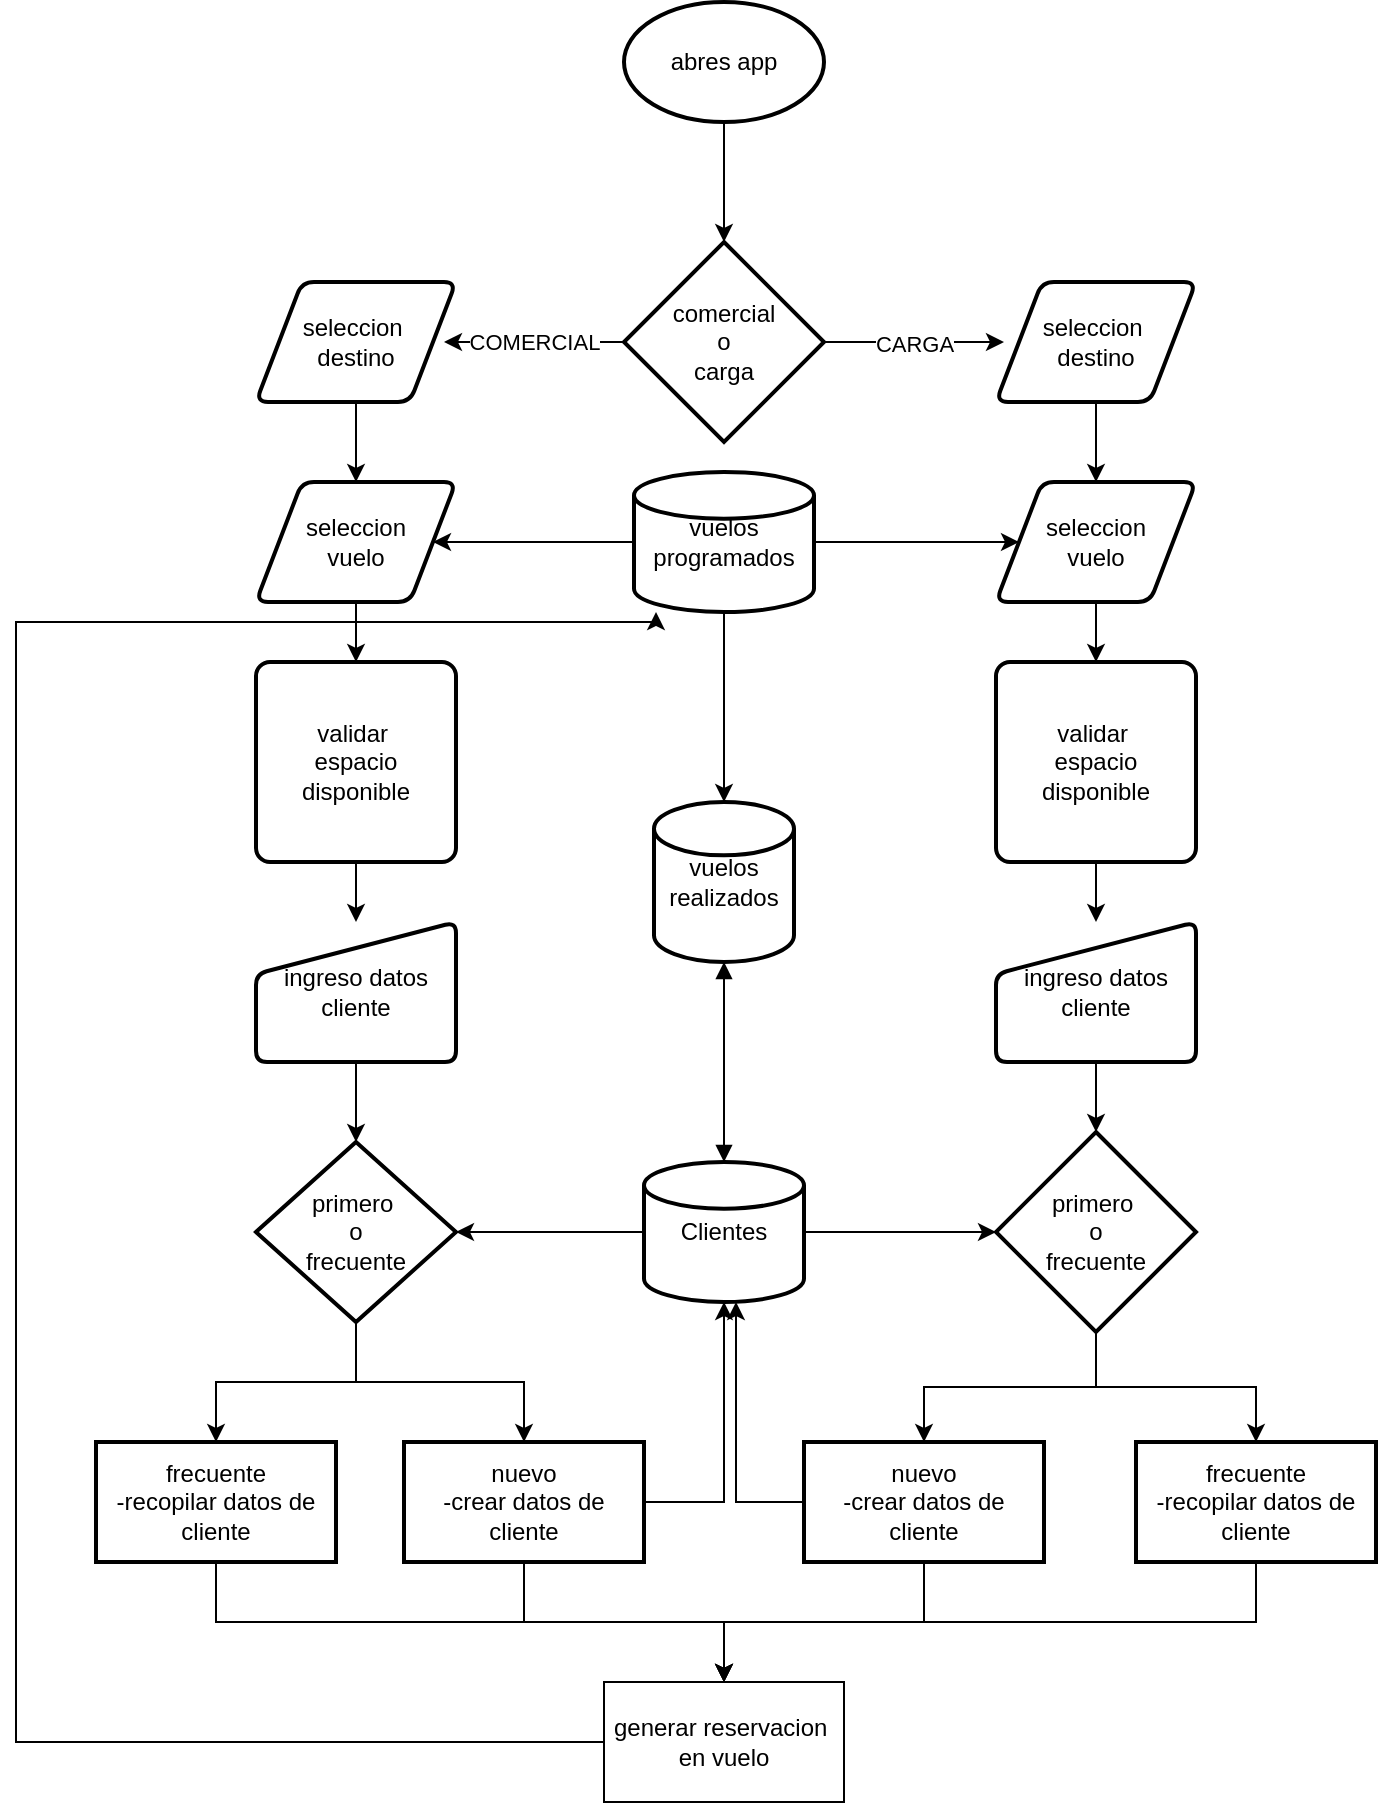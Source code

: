 <mxfile version="20.8.16" type="device"><diagram name="Página-1" id="EQBP8SJm1ZgsAJDUfnMJ"><mxGraphModel dx="1036" dy="614" grid="1" gridSize="10" guides="1" tooltips="1" connect="1" arrows="1" fold="1" page="1" pageScale="1" pageWidth="827" pageHeight="1169" math="0" shadow="0"><root><mxCell id="0"/><mxCell id="1" parent="0"/><mxCell id="R1m_rsAZctLCm46elbd2-5" value="" style="edgeStyle=orthogonalEdgeStyle;rounded=0;orthogonalLoop=1;jettySize=auto;html=1;" parent="1" source="R1m_rsAZctLCm46elbd2-1" target="R1m_rsAZctLCm46elbd2-2" edge="1"><mxGeometry relative="1" as="geometry"/></mxCell><mxCell id="R1m_rsAZctLCm46elbd2-1" value="abres app" style="strokeWidth=2;html=1;shape=mxgraph.flowchart.start_1;whiteSpace=wrap;" parent="1" vertex="1"><mxGeometry x="364" y="30" width="100" height="60" as="geometry"/></mxCell><mxCell id="R1m_rsAZctLCm46elbd2-4" value="CARGA" style="edgeStyle=orthogonalEdgeStyle;rounded=0;orthogonalLoop=1;jettySize=auto;html=1;" parent="1" source="R1m_rsAZctLCm46elbd2-2" edge="1"><mxGeometry relative="1" as="geometry"><mxPoint x="554" y="200" as="targetPoint"/></mxGeometry></mxCell><mxCell id="R1m_rsAZctLCm46elbd2-7" value="COMERCIAL" style="edgeStyle=orthogonalEdgeStyle;rounded=0;orthogonalLoop=1;jettySize=auto;html=1;" parent="1" source="R1m_rsAZctLCm46elbd2-2" edge="1"><mxGeometry relative="1" as="geometry"><mxPoint x="274" y="200" as="targetPoint"/></mxGeometry></mxCell><mxCell id="R1m_rsAZctLCm46elbd2-2" value="comercial&lt;br&gt;o&lt;br&gt;carga" style="strokeWidth=2;html=1;shape=mxgraph.flowchart.decision;whiteSpace=wrap;" parent="1" vertex="1"><mxGeometry x="364" y="150" width="100" height="100" as="geometry"/></mxCell><mxCell id="R1m_rsAZctLCm46elbd2-26" value="" style="edgeStyle=orthogonalEdgeStyle;rounded=0;orthogonalLoop=1;jettySize=auto;html=1;" parent="1" source="R1m_rsAZctLCm46elbd2-8" target="R1m_rsAZctLCm46elbd2-18" edge="1"><mxGeometry relative="1" as="geometry"/></mxCell><mxCell id="R1m_rsAZctLCm46elbd2-28" value="" style="edgeStyle=orthogonalEdgeStyle;rounded=0;orthogonalLoop=1;jettySize=auto;html=1;" parent="1" source="R1m_rsAZctLCm46elbd2-8" target="R1m_rsAZctLCm46elbd2-19" edge="1"><mxGeometry relative="1" as="geometry"/></mxCell><mxCell id="R1m_rsAZctLCm46elbd2-55" value="" style="edgeStyle=orthogonalEdgeStyle;rounded=0;orthogonalLoop=1;jettySize=auto;html=1;" parent="1" source="R1m_rsAZctLCm46elbd2-8" target="R1m_rsAZctLCm46elbd2-9" edge="1"><mxGeometry relative="1" as="geometry"/></mxCell><mxCell id="R1m_rsAZctLCm46elbd2-8" value="vuelos programados" style="strokeWidth=2;html=1;shape=mxgraph.flowchart.database;whiteSpace=wrap;" parent="1" vertex="1"><mxGeometry x="369" y="265" width="90" height="70" as="geometry"/></mxCell><mxCell id="R1m_rsAZctLCm46elbd2-9" value="vuelos realizados" style="strokeWidth=2;html=1;shape=mxgraph.flowchart.database;whiteSpace=wrap;" parent="1" vertex="1"><mxGeometry x="379" y="430" width="70" height="80" as="geometry"/></mxCell><mxCell id="R1m_rsAZctLCm46elbd2-40" value="" style="edgeStyle=orthogonalEdgeStyle;rounded=0;orthogonalLoop=1;jettySize=auto;html=1;" parent="1" source="R1m_rsAZctLCm46elbd2-10" target="R1m_rsAZctLCm46elbd2-38" edge="1"><mxGeometry relative="1" as="geometry"/></mxCell><mxCell id="R1m_rsAZctLCm46elbd2-41" value="" style="edgeStyle=orthogonalEdgeStyle;rounded=0;orthogonalLoop=1;jettySize=auto;html=1;" parent="1" source="R1m_rsAZctLCm46elbd2-10" target="R1m_rsAZctLCm46elbd2-37" edge="1"><mxGeometry relative="1" as="geometry"/></mxCell><mxCell id="R1m_rsAZctLCm46elbd2-10" value="Clientes" style="strokeWidth=2;html=1;shape=mxgraph.flowchart.database;whiteSpace=wrap;" parent="1" vertex="1"><mxGeometry x="374" y="610" width="80" height="70" as="geometry"/></mxCell><mxCell id="R1m_rsAZctLCm46elbd2-20" value="" style="edgeStyle=orthogonalEdgeStyle;rounded=0;orthogonalLoop=1;jettySize=auto;html=1;" parent="1" source="R1m_rsAZctLCm46elbd2-16" target="R1m_rsAZctLCm46elbd2-18" edge="1"><mxGeometry relative="1" as="geometry"/></mxCell><mxCell id="R1m_rsAZctLCm46elbd2-16" value="seleccion&amp;nbsp;&lt;br&gt;destino" style="shape=parallelogram;html=1;strokeWidth=2;perimeter=parallelogramPerimeter;whiteSpace=wrap;rounded=1;arcSize=12;size=0.23;" parent="1" vertex="1"><mxGeometry x="180" y="170" width="100" height="60" as="geometry"/></mxCell><mxCell id="R1m_rsAZctLCm46elbd2-21" value="" style="edgeStyle=orthogonalEdgeStyle;rounded=0;orthogonalLoop=1;jettySize=auto;html=1;" parent="1" source="R1m_rsAZctLCm46elbd2-17" target="R1m_rsAZctLCm46elbd2-19" edge="1"><mxGeometry relative="1" as="geometry"/></mxCell><mxCell id="R1m_rsAZctLCm46elbd2-17" value="seleccion&amp;nbsp;&lt;br&gt;destino" style="shape=parallelogram;html=1;strokeWidth=2;perimeter=parallelogramPerimeter;whiteSpace=wrap;rounded=1;arcSize=12;size=0.23;" parent="1" vertex="1"><mxGeometry x="550" y="170" width="100" height="60" as="geometry"/></mxCell><mxCell id="R1m_rsAZctLCm46elbd2-30" value="" style="edgeStyle=orthogonalEdgeStyle;rounded=0;orthogonalLoop=1;jettySize=auto;html=1;" parent="1" source="R1m_rsAZctLCm46elbd2-18" target="R1m_rsAZctLCm46elbd2-29" edge="1"><mxGeometry relative="1" as="geometry"/></mxCell><mxCell id="R1m_rsAZctLCm46elbd2-18" value="seleccion&lt;br&gt;vuelo" style="shape=parallelogram;html=1;strokeWidth=2;perimeter=parallelogramPerimeter;whiteSpace=wrap;rounded=1;arcSize=12;size=0.23;" parent="1" vertex="1"><mxGeometry x="180" y="270" width="100" height="60" as="geometry"/></mxCell><mxCell id="R1m_rsAZctLCm46elbd2-32" value="" style="edgeStyle=orthogonalEdgeStyle;rounded=0;orthogonalLoop=1;jettySize=auto;html=1;" parent="1" source="R1m_rsAZctLCm46elbd2-19" target="R1m_rsAZctLCm46elbd2-31" edge="1"><mxGeometry relative="1" as="geometry"/></mxCell><mxCell id="R1m_rsAZctLCm46elbd2-19" value="seleccion&lt;br&gt;vuelo" style="shape=parallelogram;html=1;strokeWidth=2;perimeter=parallelogramPerimeter;whiteSpace=wrap;rounded=1;arcSize=12;size=0.23;" parent="1" vertex="1"><mxGeometry x="550" y="270" width="100" height="60" as="geometry"/></mxCell><mxCell id="R1m_rsAZctLCm46elbd2-25" style="edgeStyle=orthogonalEdgeStyle;rounded=0;orthogonalLoop=1;jettySize=auto;html=1;exitX=0.5;exitY=1;exitDx=0;exitDy=0;exitPerimeter=0;" parent="1" edge="1"><mxGeometry relative="1" as="geometry"><mxPoint x="725" y="325" as="sourcePoint"/><mxPoint x="725" y="325" as="targetPoint"/></mxGeometry></mxCell><mxCell id="R1m_rsAZctLCm46elbd2-35" value="" style="edgeStyle=orthogonalEdgeStyle;rounded=0;orthogonalLoop=1;jettySize=auto;html=1;" parent="1" source="R1m_rsAZctLCm46elbd2-29" target="R1m_rsAZctLCm46elbd2-33" edge="1"><mxGeometry relative="1" as="geometry"/></mxCell><mxCell id="R1m_rsAZctLCm46elbd2-29" value="validar&amp;nbsp;&lt;br&gt;espacio&lt;br&gt;disponible" style="rounded=1;whiteSpace=wrap;html=1;absoluteArcSize=1;arcSize=14;strokeWidth=2;" parent="1" vertex="1"><mxGeometry x="180" y="360" width="100" height="100" as="geometry"/></mxCell><mxCell id="R1m_rsAZctLCm46elbd2-36" value="" style="edgeStyle=orthogonalEdgeStyle;rounded=0;orthogonalLoop=1;jettySize=auto;html=1;" parent="1" source="R1m_rsAZctLCm46elbd2-31" target="R1m_rsAZctLCm46elbd2-34" edge="1"><mxGeometry relative="1" as="geometry"/></mxCell><mxCell id="R1m_rsAZctLCm46elbd2-31" value="validar&amp;nbsp;&lt;br&gt;espacio&lt;br&gt;disponible" style="rounded=1;whiteSpace=wrap;html=1;absoluteArcSize=1;arcSize=14;strokeWidth=2;" parent="1" vertex="1"><mxGeometry x="550" y="360" width="100" height="100" as="geometry"/></mxCell><mxCell id="R1m_rsAZctLCm46elbd2-42" value="" style="edgeStyle=orthogonalEdgeStyle;rounded=0;orthogonalLoop=1;jettySize=auto;html=1;" parent="1" source="R1m_rsAZctLCm46elbd2-33" target="R1m_rsAZctLCm46elbd2-37" edge="1"><mxGeometry relative="1" as="geometry"/></mxCell><mxCell id="R1m_rsAZctLCm46elbd2-33" value="ingreso datos&lt;br&gt;cliente" style="html=1;strokeWidth=2;shape=manualInput;whiteSpace=wrap;rounded=1;size=26;arcSize=11;" parent="1" vertex="1"><mxGeometry x="180" y="490" width="100" height="70" as="geometry"/></mxCell><mxCell id="R1m_rsAZctLCm46elbd2-39" value="" style="edgeStyle=orthogonalEdgeStyle;rounded=0;orthogonalLoop=1;jettySize=auto;html=1;" parent="1" source="R1m_rsAZctLCm46elbd2-34" target="R1m_rsAZctLCm46elbd2-38" edge="1"><mxGeometry relative="1" as="geometry"/></mxCell><mxCell id="R1m_rsAZctLCm46elbd2-34" value="ingreso datos&lt;br&gt;cliente" style="html=1;strokeWidth=2;shape=manualInput;whiteSpace=wrap;rounded=1;size=26;arcSize=11;" parent="1" vertex="1"><mxGeometry x="550" y="490" width="100" height="70" as="geometry"/></mxCell><mxCell id="R1m_rsAZctLCm46elbd2-49" value="" style="edgeStyle=orthogonalEdgeStyle;rounded=0;orthogonalLoop=1;jettySize=auto;html=1;" parent="1" source="R1m_rsAZctLCm46elbd2-37" target="R1m_rsAZctLCm46elbd2-45" edge="1"><mxGeometry relative="1" as="geometry"/></mxCell><mxCell id="R1m_rsAZctLCm46elbd2-50" style="edgeStyle=orthogonalEdgeStyle;rounded=0;orthogonalLoop=1;jettySize=auto;html=1;" parent="1" source="R1m_rsAZctLCm46elbd2-37" target="R1m_rsAZctLCm46elbd2-43" edge="1"><mxGeometry relative="1" as="geometry"/></mxCell><mxCell id="R1m_rsAZctLCm46elbd2-37" value="primero&amp;nbsp;&lt;br&gt;o&lt;br&gt;frecuente" style="strokeWidth=2;html=1;shape=mxgraph.flowchart.decision;whiteSpace=wrap;" parent="1" vertex="1"><mxGeometry x="180" y="600" width="100" height="90" as="geometry"/></mxCell><mxCell id="R1m_rsAZctLCm46elbd2-47" value="" style="edgeStyle=orthogonalEdgeStyle;rounded=0;orthogonalLoop=1;jettySize=auto;html=1;entryX=0.5;entryY=0;entryDx=0;entryDy=0;" parent="1" source="R1m_rsAZctLCm46elbd2-38" target="R1m_rsAZctLCm46elbd2-44" edge="1"><mxGeometry relative="1" as="geometry"/></mxCell><mxCell id="R1m_rsAZctLCm46elbd2-48" style="edgeStyle=orthogonalEdgeStyle;rounded=0;orthogonalLoop=1;jettySize=auto;html=1;" parent="1" source="R1m_rsAZctLCm46elbd2-38" target="R1m_rsAZctLCm46elbd2-46" edge="1"><mxGeometry relative="1" as="geometry"/></mxCell><mxCell id="R1m_rsAZctLCm46elbd2-38" value="primero&amp;nbsp;&lt;br&gt;o&lt;br&gt;frecuente" style="strokeWidth=2;html=1;shape=mxgraph.flowchart.decision;whiteSpace=wrap;" parent="1" vertex="1"><mxGeometry x="550" y="595" width="100" height="100" as="geometry"/></mxCell><mxCell id="R1m_rsAZctLCm46elbd2-52" value="" style="edgeStyle=orthogonalEdgeStyle;rounded=0;orthogonalLoop=1;jettySize=auto;html=1;entryX=0.5;entryY=1;entryDx=0;entryDy=0;entryPerimeter=0;exitX=1;exitY=0.5;exitDx=0;exitDy=0;" parent="1" source="R1m_rsAZctLCm46elbd2-43" target="R1m_rsAZctLCm46elbd2-10" edge="1"><mxGeometry relative="1" as="geometry"/></mxCell><mxCell id="fJNEp5uLmpf-V1BsJ8ES-2" style="edgeStyle=orthogonalEdgeStyle;rounded=0;orthogonalLoop=1;jettySize=auto;html=1;" edge="1" parent="1" source="R1m_rsAZctLCm46elbd2-43" target="fJNEp5uLmpf-V1BsJ8ES-1"><mxGeometry relative="1" as="geometry"/></mxCell><mxCell id="R1m_rsAZctLCm46elbd2-43" value="nuevo&lt;br&gt;-crear datos de cliente" style="whiteSpace=wrap;html=1;strokeWidth=2;" parent="1" vertex="1"><mxGeometry x="254" y="750" width="120" height="60" as="geometry"/></mxCell><mxCell id="R1m_rsAZctLCm46elbd2-51" style="edgeStyle=orthogonalEdgeStyle;rounded=0;orthogonalLoop=1;jettySize=auto;html=1;exitX=0;exitY=0.5;exitDx=0;exitDy=0;" parent="1" source="R1m_rsAZctLCm46elbd2-44" edge="1"><mxGeometry relative="1" as="geometry"><mxPoint x="420" y="680" as="targetPoint"/><Array as="points"><mxPoint x="420" y="780"/></Array></mxGeometry></mxCell><mxCell id="fJNEp5uLmpf-V1BsJ8ES-4" style="edgeStyle=orthogonalEdgeStyle;rounded=0;orthogonalLoop=1;jettySize=auto;html=1;" edge="1" parent="1" source="R1m_rsAZctLCm46elbd2-44" target="fJNEp5uLmpf-V1BsJ8ES-1"><mxGeometry relative="1" as="geometry"/></mxCell><mxCell id="R1m_rsAZctLCm46elbd2-44" value="nuevo&lt;br&gt;-crear datos de cliente" style="whiteSpace=wrap;html=1;strokeWidth=2;" parent="1" vertex="1"><mxGeometry x="454" y="750" width="120" height="60" as="geometry"/></mxCell><mxCell id="fJNEp5uLmpf-V1BsJ8ES-3" style="edgeStyle=orthogonalEdgeStyle;rounded=0;orthogonalLoop=1;jettySize=auto;html=1;" edge="1" parent="1" source="R1m_rsAZctLCm46elbd2-45" target="fJNEp5uLmpf-V1BsJ8ES-1"><mxGeometry relative="1" as="geometry"><Array as="points"><mxPoint x="160" y="840"/><mxPoint x="414" y="840"/></Array></mxGeometry></mxCell><mxCell id="R1m_rsAZctLCm46elbd2-45" value="frecuente&lt;br&gt;-recopilar datos de cliente" style="whiteSpace=wrap;html=1;strokeWidth=2;" parent="1" vertex="1"><mxGeometry x="100" y="750" width="120" height="60" as="geometry"/></mxCell><mxCell id="fJNEp5uLmpf-V1BsJ8ES-5" style="edgeStyle=orthogonalEdgeStyle;rounded=0;orthogonalLoop=1;jettySize=auto;html=1;" edge="1" parent="1" source="R1m_rsAZctLCm46elbd2-46" target="fJNEp5uLmpf-V1BsJ8ES-1"><mxGeometry relative="1" as="geometry"><Array as="points"><mxPoint x="680" y="840"/><mxPoint x="414" y="840"/></Array></mxGeometry></mxCell><mxCell id="R1m_rsAZctLCm46elbd2-46" value="frecuente&lt;br&gt;-recopilar datos de cliente" style="whiteSpace=wrap;html=1;strokeWidth=2;" parent="1" vertex="1"><mxGeometry x="620" y="750" width="120" height="60" as="geometry"/></mxCell><mxCell id="R1m_rsAZctLCm46elbd2-54" value="" style="endArrow=block;startArrow=block;endFill=1;startFill=1;html=1;rounded=0;entryX=0.5;entryY=1;entryDx=0;entryDy=0;entryPerimeter=0;exitX=0.5;exitY=0;exitDx=0;exitDy=0;exitPerimeter=0;" parent="1" source="R1m_rsAZctLCm46elbd2-10" target="R1m_rsAZctLCm46elbd2-9" edge="1"><mxGeometry width="160" relative="1" as="geometry"><mxPoint x="334" y="570" as="sourcePoint"/><mxPoint x="494" y="570" as="targetPoint"/></mxGeometry></mxCell><mxCell id="fJNEp5uLmpf-V1BsJ8ES-6" style="edgeStyle=orthogonalEdgeStyle;rounded=0;orthogonalLoop=1;jettySize=auto;html=1;" edge="1" parent="1" source="fJNEp5uLmpf-V1BsJ8ES-1" target="R1m_rsAZctLCm46elbd2-8"><mxGeometry relative="1" as="geometry"><Array as="points"><mxPoint x="60" y="900"/><mxPoint x="60" y="340"/><mxPoint x="380" y="340"/></Array></mxGeometry></mxCell><mxCell id="fJNEp5uLmpf-V1BsJ8ES-1" value="generar reservacion&amp;nbsp;&lt;br&gt;en vuelo" style="rounded=0;whiteSpace=wrap;html=1;" vertex="1" parent="1"><mxGeometry x="354" y="870" width="120" height="60" as="geometry"/></mxCell></root></mxGraphModel></diagram></mxfile>